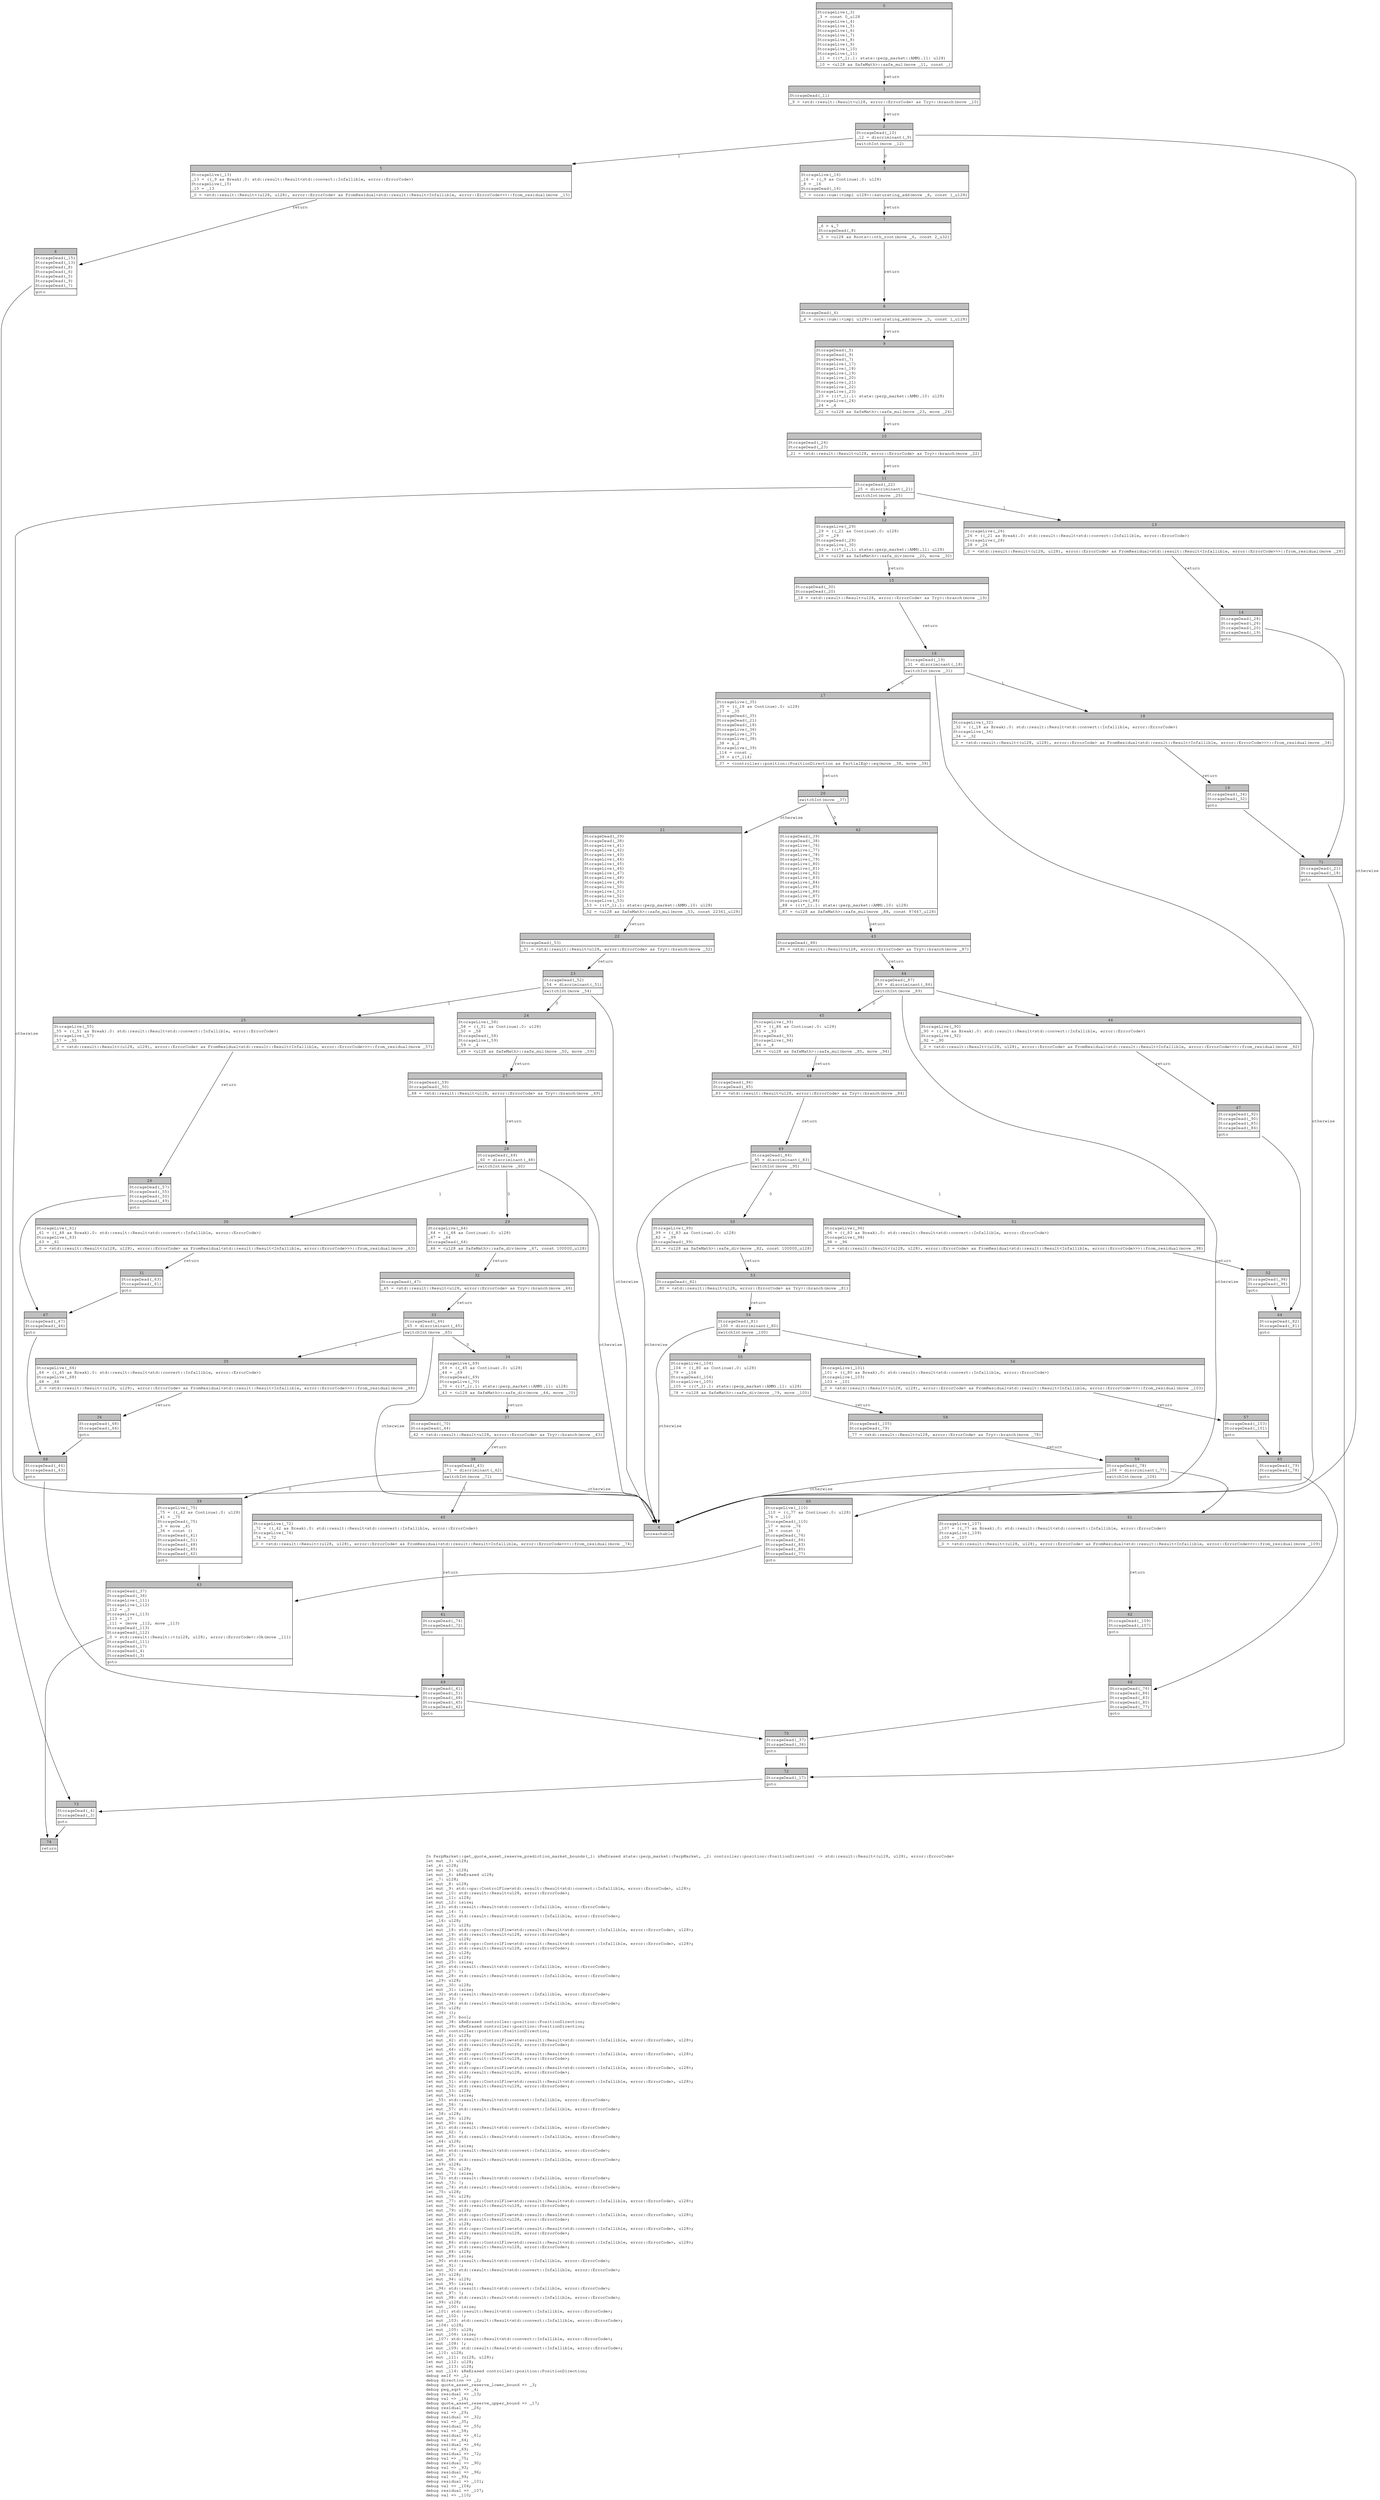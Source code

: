 digraph Mir_0_3808 {
    graph [fontname="Courier, monospace"];
    node [fontname="Courier, monospace"];
    edge [fontname="Courier, monospace"];
    label=<fn PerpMarket::get_quote_asset_reserve_prediction_market_bounds(_1: &amp;ReErased state::perp_market::PerpMarket, _2: controller::position::PositionDirection) -&gt; std::result::Result&lt;(u128, u128), error::ErrorCode&gt;<br align="left"/>let mut _3: u128;<br align="left"/>let _4: u128;<br align="left"/>let mut _5: u128;<br align="left"/>let mut _6: &amp;ReErased u128;<br align="left"/>let _7: u128;<br align="left"/>let mut _8: u128;<br align="left"/>let mut _9: std::ops::ControlFlow&lt;std::result::Result&lt;std::convert::Infallible, error::ErrorCode&gt;, u128&gt;;<br align="left"/>let mut _10: std::result::Result&lt;u128, error::ErrorCode&gt;;<br align="left"/>let mut _11: u128;<br align="left"/>let mut _12: isize;<br align="left"/>let _13: std::result::Result&lt;std::convert::Infallible, error::ErrorCode&gt;;<br align="left"/>let mut _14: !;<br align="left"/>let mut _15: std::result::Result&lt;std::convert::Infallible, error::ErrorCode&gt;;<br align="left"/>let _16: u128;<br align="left"/>let mut _17: u128;<br align="left"/>let mut _18: std::ops::ControlFlow&lt;std::result::Result&lt;std::convert::Infallible, error::ErrorCode&gt;, u128&gt;;<br align="left"/>let mut _19: std::result::Result&lt;u128, error::ErrorCode&gt;;<br align="left"/>let mut _20: u128;<br align="left"/>let mut _21: std::ops::ControlFlow&lt;std::result::Result&lt;std::convert::Infallible, error::ErrorCode&gt;, u128&gt;;<br align="left"/>let mut _22: std::result::Result&lt;u128, error::ErrorCode&gt;;<br align="left"/>let mut _23: u128;<br align="left"/>let mut _24: u128;<br align="left"/>let mut _25: isize;<br align="left"/>let _26: std::result::Result&lt;std::convert::Infallible, error::ErrorCode&gt;;<br align="left"/>let mut _27: !;<br align="left"/>let mut _28: std::result::Result&lt;std::convert::Infallible, error::ErrorCode&gt;;<br align="left"/>let _29: u128;<br align="left"/>let mut _30: u128;<br align="left"/>let mut _31: isize;<br align="left"/>let _32: std::result::Result&lt;std::convert::Infallible, error::ErrorCode&gt;;<br align="left"/>let mut _33: !;<br align="left"/>let mut _34: std::result::Result&lt;std::convert::Infallible, error::ErrorCode&gt;;<br align="left"/>let _35: u128;<br align="left"/>let _36: ();<br align="left"/>let mut _37: bool;<br align="left"/>let mut _38: &amp;ReErased controller::position::PositionDirection;<br align="left"/>let mut _39: &amp;ReErased controller::position::PositionDirection;<br align="left"/>let _40: controller::position::PositionDirection;<br align="left"/>let mut _41: u128;<br align="left"/>let mut _42: std::ops::ControlFlow&lt;std::result::Result&lt;std::convert::Infallible, error::ErrorCode&gt;, u128&gt;;<br align="left"/>let mut _43: std::result::Result&lt;u128, error::ErrorCode&gt;;<br align="left"/>let mut _44: u128;<br align="left"/>let mut _45: std::ops::ControlFlow&lt;std::result::Result&lt;std::convert::Infallible, error::ErrorCode&gt;, u128&gt;;<br align="left"/>let mut _46: std::result::Result&lt;u128, error::ErrorCode&gt;;<br align="left"/>let mut _47: u128;<br align="left"/>let mut _48: std::ops::ControlFlow&lt;std::result::Result&lt;std::convert::Infallible, error::ErrorCode&gt;, u128&gt;;<br align="left"/>let mut _49: std::result::Result&lt;u128, error::ErrorCode&gt;;<br align="left"/>let mut _50: u128;<br align="left"/>let mut _51: std::ops::ControlFlow&lt;std::result::Result&lt;std::convert::Infallible, error::ErrorCode&gt;, u128&gt;;<br align="left"/>let mut _52: std::result::Result&lt;u128, error::ErrorCode&gt;;<br align="left"/>let mut _53: u128;<br align="left"/>let mut _54: isize;<br align="left"/>let _55: std::result::Result&lt;std::convert::Infallible, error::ErrorCode&gt;;<br align="left"/>let mut _56: !;<br align="left"/>let mut _57: std::result::Result&lt;std::convert::Infallible, error::ErrorCode&gt;;<br align="left"/>let _58: u128;<br align="left"/>let mut _59: u128;<br align="left"/>let mut _60: isize;<br align="left"/>let _61: std::result::Result&lt;std::convert::Infallible, error::ErrorCode&gt;;<br align="left"/>let mut _62: !;<br align="left"/>let mut _63: std::result::Result&lt;std::convert::Infallible, error::ErrorCode&gt;;<br align="left"/>let _64: u128;<br align="left"/>let mut _65: isize;<br align="left"/>let _66: std::result::Result&lt;std::convert::Infallible, error::ErrorCode&gt;;<br align="left"/>let mut _67: !;<br align="left"/>let mut _68: std::result::Result&lt;std::convert::Infallible, error::ErrorCode&gt;;<br align="left"/>let _69: u128;<br align="left"/>let mut _70: u128;<br align="left"/>let mut _71: isize;<br align="left"/>let _72: std::result::Result&lt;std::convert::Infallible, error::ErrorCode&gt;;<br align="left"/>let mut _73: !;<br align="left"/>let mut _74: std::result::Result&lt;std::convert::Infallible, error::ErrorCode&gt;;<br align="left"/>let _75: u128;<br align="left"/>let mut _76: u128;<br align="left"/>let mut _77: std::ops::ControlFlow&lt;std::result::Result&lt;std::convert::Infallible, error::ErrorCode&gt;, u128&gt;;<br align="left"/>let mut _78: std::result::Result&lt;u128, error::ErrorCode&gt;;<br align="left"/>let mut _79: u128;<br align="left"/>let mut _80: std::ops::ControlFlow&lt;std::result::Result&lt;std::convert::Infallible, error::ErrorCode&gt;, u128&gt;;<br align="left"/>let mut _81: std::result::Result&lt;u128, error::ErrorCode&gt;;<br align="left"/>let mut _82: u128;<br align="left"/>let mut _83: std::ops::ControlFlow&lt;std::result::Result&lt;std::convert::Infallible, error::ErrorCode&gt;, u128&gt;;<br align="left"/>let mut _84: std::result::Result&lt;u128, error::ErrorCode&gt;;<br align="left"/>let mut _85: u128;<br align="left"/>let mut _86: std::ops::ControlFlow&lt;std::result::Result&lt;std::convert::Infallible, error::ErrorCode&gt;, u128&gt;;<br align="left"/>let mut _87: std::result::Result&lt;u128, error::ErrorCode&gt;;<br align="left"/>let mut _88: u128;<br align="left"/>let mut _89: isize;<br align="left"/>let _90: std::result::Result&lt;std::convert::Infallible, error::ErrorCode&gt;;<br align="left"/>let mut _91: !;<br align="left"/>let mut _92: std::result::Result&lt;std::convert::Infallible, error::ErrorCode&gt;;<br align="left"/>let _93: u128;<br align="left"/>let mut _94: u128;<br align="left"/>let mut _95: isize;<br align="left"/>let _96: std::result::Result&lt;std::convert::Infallible, error::ErrorCode&gt;;<br align="left"/>let mut _97: !;<br align="left"/>let mut _98: std::result::Result&lt;std::convert::Infallible, error::ErrorCode&gt;;<br align="left"/>let _99: u128;<br align="left"/>let mut _100: isize;<br align="left"/>let _101: std::result::Result&lt;std::convert::Infallible, error::ErrorCode&gt;;<br align="left"/>let mut _102: !;<br align="left"/>let mut _103: std::result::Result&lt;std::convert::Infallible, error::ErrorCode&gt;;<br align="left"/>let _104: u128;<br align="left"/>let mut _105: u128;<br align="left"/>let mut _106: isize;<br align="left"/>let _107: std::result::Result&lt;std::convert::Infallible, error::ErrorCode&gt;;<br align="left"/>let mut _108: !;<br align="left"/>let mut _109: std::result::Result&lt;std::convert::Infallible, error::ErrorCode&gt;;<br align="left"/>let _110: u128;<br align="left"/>let mut _111: (u128, u128);<br align="left"/>let mut _112: u128;<br align="left"/>let mut _113: u128;<br align="left"/>let mut _114: &amp;ReErased controller::position::PositionDirection;<br align="left"/>debug self =&gt; _1;<br align="left"/>debug direction =&gt; _2;<br align="left"/>debug quote_asset_reserve_lower_bound =&gt; _3;<br align="left"/>debug peg_sqrt =&gt; _4;<br align="left"/>debug residual =&gt; _13;<br align="left"/>debug val =&gt; _16;<br align="left"/>debug quote_asset_reserve_upper_bound =&gt; _17;<br align="left"/>debug residual =&gt; _26;<br align="left"/>debug val =&gt; _29;<br align="left"/>debug residual =&gt; _32;<br align="left"/>debug val =&gt; _35;<br align="left"/>debug residual =&gt; _55;<br align="left"/>debug val =&gt; _58;<br align="left"/>debug residual =&gt; _61;<br align="left"/>debug val =&gt; _64;<br align="left"/>debug residual =&gt; _66;<br align="left"/>debug val =&gt; _69;<br align="left"/>debug residual =&gt; _72;<br align="left"/>debug val =&gt; _75;<br align="left"/>debug residual =&gt; _90;<br align="left"/>debug val =&gt; _93;<br align="left"/>debug residual =&gt; _96;<br align="left"/>debug val =&gt; _99;<br align="left"/>debug residual =&gt; _101;<br align="left"/>debug val =&gt; _104;<br align="left"/>debug residual =&gt; _107;<br align="left"/>debug val =&gt; _110;<br align="left"/>>;
    bb0__0_3808 [shape="none", label=<<table border="0" cellborder="1" cellspacing="0"><tr><td bgcolor="gray" align="center" colspan="1">0</td></tr><tr><td align="left" balign="left">StorageLive(_3)<br/>_3 = const 0_u128<br/>StorageLive(_4)<br/>StorageLive(_5)<br/>StorageLive(_6)<br/>StorageLive(_7)<br/>StorageLive(_8)<br/>StorageLive(_9)<br/>StorageLive(_10)<br/>StorageLive(_11)<br/>_11 = (((*_1).1: state::perp_market::AMM).11: u128)<br/></td></tr><tr><td align="left">_10 = &lt;u128 as SafeMath&gt;::safe_mul(move _11, const _)</td></tr></table>>];
    bb1__0_3808 [shape="none", label=<<table border="0" cellborder="1" cellspacing="0"><tr><td bgcolor="gray" align="center" colspan="1">1</td></tr><tr><td align="left" balign="left">StorageDead(_11)<br/></td></tr><tr><td align="left">_9 = &lt;std::result::Result&lt;u128, error::ErrorCode&gt; as Try&gt;::branch(move _10)</td></tr></table>>];
    bb2__0_3808 [shape="none", label=<<table border="0" cellborder="1" cellspacing="0"><tr><td bgcolor="gray" align="center" colspan="1">2</td></tr><tr><td align="left" balign="left">StorageDead(_10)<br/>_12 = discriminant(_9)<br/></td></tr><tr><td align="left">switchInt(move _12)</td></tr></table>>];
    bb3__0_3808 [shape="none", label=<<table border="0" cellborder="1" cellspacing="0"><tr><td bgcolor="gray" align="center" colspan="1">3</td></tr><tr><td align="left" balign="left">StorageLive(_16)<br/>_16 = ((_9 as Continue).0: u128)<br/>_8 = _16<br/>StorageDead(_16)<br/></td></tr><tr><td align="left">_7 = core::num::&lt;impl u128&gt;::saturating_add(move _8, const 1_u128)</td></tr></table>>];
    bb4__0_3808 [shape="none", label=<<table border="0" cellborder="1" cellspacing="0"><tr><td bgcolor="gray" align="center" colspan="1">4</td></tr><tr><td align="left">unreachable</td></tr></table>>];
    bb5__0_3808 [shape="none", label=<<table border="0" cellborder="1" cellspacing="0"><tr><td bgcolor="gray" align="center" colspan="1">5</td></tr><tr><td align="left" balign="left">StorageLive(_13)<br/>_13 = ((_9 as Break).0: std::result::Result&lt;std::convert::Infallible, error::ErrorCode&gt;)<br/>StorageLive(_15)<br/>_15 = _13<br/></td></tr><tr><td align="left">_0 = &lt;std::result::Result&lt;(u128, u128), error::ErrorCode&gt; as FromResidual&lt;std::result::Result&lt;Infallible, error::ErrorCode&gt;&gt;&gt;::from_residual(move _15)</td></tr></table>>];
    bb6__0_3808 [shape="none", label=<<table border="0" cellborder="1" cellspacing="0"><tr><td bgcolor="gray" align="center" colspan="1">6</td></tr><tr><td align="left" balign="left">StorageDead(_15)<br/>StorageDead(_13)<br/>StorageDead(_8)<br/>StorageDead(_6)<br/>StorageDead(_5)<br/>StorageDead(_9)<br/>StorageDead(_7)<br/></td></tr><tr><td align="left">goto</td></tr></table>>];
    bb7__0_3808 [shape="none", label=<<table border="0" cellborder="1" cellspacing="0"><tr><td bgcolor="gray" align="center" colspan="1">7</td></tr><tr><td align="left" balign="left">_6 = &amp;_7<br/>StorageDead(_8)<br/></td></tr><tr><td align="left">_5 = &lt;u128 as Roots&gt;::nth_root(move _6, const 2_u32)</td></tr></table>>];
    bb8__0_3808 [shape="none", label=<<table border="0" cellborder="1" cellspacing="0"><tr><td bgcolor="gray" align="center" colspan="1">8</td></tr><tr><td align="left" balign="left">StorageDead(_6)<br/></td></tr><tr><td align="left">_4 = core::num::&lt;impl u128&gt;::saturating_add(move _5, const 1_u128)</td></tr></table>>];
    bb9__0_3808 [shape="none", label=<<table border="0" cellborder="1" cellspacing="0"><tr><td bgcolor="gray" align="center" colspan="1">9</td></tr><tr><td align="left" balign="left">StorageDead(_5)<br/>StorageDead(_9)<br/>StorageDead(_7)<br/>StorageLive(_17)<br/>StorageLive(_18)<br/>StorageLive(_19)<br/>StorageLive(_20)<br/>StorageLive(_21)<br/>StorageLive(_22)<br/>StorageLive(_23)<br/>_23 = (((*_1).1: state::perp_market::AMM).10: u128)<br/>StorageLive(_24)<br/>_24 = _4<br/></td></tr><tr><td align="left">_22 = &lt;u128 as SafeMath&gt;::safe_mul(move _23, move _24)</td></tr></table>>];
    bb10__0_3808 [shape="none", label=<<table border="0" cellborder="1" cellspacing="0"><tr><td bgcolor="gray" align="center" colspan="1">10</td></tr><tr><td align="left" balign="left">StorageDead(_24)<br/>StorageDead(_23)<br/></td></tr><tr><td align="left">_21 = &lt;std::result::Result&lt;u128, error::ErrorCode&gt; as Try&gt;::branch(move _22)</td></tr></table>>];
    bb11__0_3808 [shape="none", label=<<table border="0" cellborder="1" cellspacing="0"><tr><td bgcolor="gray" align="center" colspan="1">11</td></tr><tr><td align="left" balign="left">StorageDead(_22)<br/>_25 = discriminant(_21)<br/></td></tr><tr><td align="left">switchInt(move _25)</td></tr></table>>];
    bb12__0_3808 [shape="none", label=<<table border="0" cellborder="1" cellspacing="0"><tr><td bgcolor="gray" align="center" colspan="1">12</td></tr><tr><td align="left" balign="left">StorageLive(_29)<br/>_29 = ((_21 as Continue).0: u128)<br/>_20 = _29<br/>StorageDead(_29)<br/>StorageLive(_30)<br/>_30 = (((*_1).1: state::perp_market::AMM).11: u128)<br/></td></tr><tr><td align="left">_19 = &lt;u128 as SafeMath&gt;::safe_div(move _20, move _30)</td></tr></table>>];
    bb13__0_3808 [shape="none", label=<<table border="0" cellborder="1" cellspacing="0"><tr><td bgcolor="gray" align="center" colspan="1">13</td></tr><tr><td align="left" balign="left">StorageLive(_26)<br/>_26 = ((_21 as Break).0: std::result::Result&lt;std::convert::Infallible, error::ErrorCode&gt;)<br/>StorageLive(_28)<br/>_28 = _26<br/></td></tr><tr><td align="left">_0 = &lt;std::result::Result&lt;(u128, u128), error::ErrorCode&gt; as FromResidual&lt;std::result::Result&lt;Infallible, error::ErrorCode&gt;&gt;&gt;::from_residual(move _28)</td></tr></table>>];
    bb14__0_3808 [shape="none", label=<<table border="0" cellborder="1" cellspacing="0"><tr><td bgcolor="gray" align="center" colspan="1">14</td></tr><tr><td align="left" balign="left">StorageDead(_28)<br/>StorageDead(_26)<br/>StorageDead(_20)<br/>StorageDead(_19)<br/></td></tr><tr><td align="left">goto</td></tr></table>>];
    bb15__0_3808 [shape="none", label=<<table border="0" cellborder="1" cellspacing="0"><tr><td bgcolor="gray" align="center" colspan="1">15</td></tr><tr><td align="left" balign="left">StorageDead(_30)<br/>StorageDead(_20)<br/></td></tr><tr><td align="left">_18 = &lt;std::result::Result&lt;u128, error::ErrorCode&gt; as Try&gt;::branch(move _19)</td></tr></table>>];
    bb16__0_3808 [shape="none", label=<<table border="0" cellborder="1" cellspacing="0"><tr><td bgcolor="gray" align="center" colspan="1">16</td></tr><tr><td align="left" balign="left">StorageDead(_19)<br/>_31 = discriminant(_18)<br/></td></tr><tr><td align="left">switchInt(move _31)</td></tr></table>>];
    bb17__0_3808 [shape="none", label=<<table border="0" cellborder="1" cellspacing="0"><tr><td bgcolor="gray" align="center" colspan="1">17</td></tr><tr><td align="left" balign="left">StorageLive(_35)<br/>_35 = ((_18 as Continue).0: u128)<br/>_17 = _35<br/>StorageDead(_35)<br/>StorageDead(_21)<br/>StorageDead(_18)<br/>StorageLive(_36)<br/>StorageLive(_37)<br/>StorageLive(_38)<br/>_38 = &amp;_2<br/>StorageLive(_39)<br/>_114 = const _<br/>_39 = &amp;(*_114)<br/></td></tr><tr><td align="left">_37 = &lt;controller::position::PositionDirection as PartialEq&gt;::eq(move _38, move _39)</td></tr></table>>];
    bb18__0_3808 [shape="none", label=<<table border="0" cellborder="1" cellspacing="0"><tr><td bgcolor="gray" align="center" colspan="1">18</td></tr><tr><td align="left" balign="left">StorageLive(_32)<br/>_32 = ((_18 as Break).0: std::result::Result&lt;std::convert::Infallible, error::ErrorCode&gt;)<br/>StorageLive(_34)<br/>_34 = _32<br/></td></tr><tr><td align="left">_0 = &lt;std::result::Result&lt;(u128, u128), error::ErrorCode&gt; as FromResidual&lt;std::result::Result&lt;Infallible, error::ErrorCode&gt;&gt;&gt;::from_residual(move _34)</td></tr></table>>];
    bb19__0_3808 [shape="none", label=<<table border="0" cellborder="1" cellspacing="0"><tr><td bgcolor="gray" align="center" colspan="1">19</td></tr><tr><td align="left" balign="left">StorageDead(_34)<br/>StorageDead(_32)<br/></td></tr><tr><td align="left">goto</td></tr></table>>];
    bb20__0_3808 [shape="none", label=<<table border="0" cellborder="1" cellspacing="0"><tr><td bgcolor="gray" align="center" colspan="1">20</td></tr><tr><td align="left">switchInt(move _37)</td></tr></table>>];
    bb21__0_3808 [shape="none", label=<<table border="0" cellborder="1" cellspacing="0"><tr><td bgcolor="gray" align="center" colspan="1">21</td></tr><tr><td align="left" balign="left">StorageDead(_39)<br/>StorageDead(_38)<br/>StorageLive(_41)<br/>StorageLive(_42)<br/>StorageLive(_43)<br/>StorageLive(_44)<br/>StorageLive(_45)<br/>StorageLive(_46)<br/>StorageLive(_47)<br/>StorageLive(_48)<br/>StorageLive(_49)<br/>StorageLive(_50)<br/>StorageLive(_51)<br/>StorageLive(_52)<br/>StorageLive(_53)<br/>_53 = (((*_1).1: state::perp_market::AMM).10: u128)<br/></td></tr><tr><td align="left">_52 = &lt;u128 as SafeMath&gt;::safe_mul(move _53, const 22361_u128)</td></tr></table>>];
    bb22__0_3808 [shape="none", label=<<table border="0" cellborder="1" cellspacing="0"><tr><td bgcolor="gray" align="center" colspan="1">22</td></tr><tr><td align="left" balign="left">StorageDead(_53)<br/></td></tr><tr><td align="left">_51 = &lt;std::result::Result&lt;u128, error::ErrorCode&gt; as Try&gt;::branch(move _52)</td></tr></table>>];
    bb23__0_3808 [shape="none", label=<<table border="0" cellborder="1" cellspacing="0"><tr><td bgcolor="gray" align="center" colspan="1">23</td></tr><tr><td align="left" balign="left">StorageDead(_52)<br/>_54 = discriminant(_51)<br/></td></tr><tr><td align="left">switchInt(move _54)</td></tr></table>>];
    bb24__0_3808 [shape="none", label=<<table border="0" cellborder="1" cellspacing="0"><tr><td bgcolor="gray" align="center" colspan="1">24</td></tr><tr><td align="left" balign="left">StorageLive(_58)<br/>_58 = ((_51 as Continue).0: u128)<br/>_50 = _58<br/>StorageDead(_58)<br/>StorageLive(_59)<br/>_59 = _4<br/></td></tr><tr><td align="left">_49 = &lt;u128 as SafeMath&gt;::safe_mul(move _50, move _59)</td></tr></table>>];
    bb25__0_3808 [shape="none", label=<<table border="0" cellborder="1" cellspacing="0"><tr><td bgcolor="gray" align="center" colspan="1">25</td></tr><tr><td align="left" balign="left">StorageLive(_55)<br/>_55 = ((_51 as Break).0: std::result::Result&lt;std::convert::Infallible, error::ErrorCode&gt;)<br/>StorageLive(_57)<br/>_57 = _55<br/></td></tr><tr><td align="left">_0 = &lt;std::result::Result&lt;(u128, u128), error::ErrorCode&gt; as FromResidual&lt;std::result::Result&lt;Infallible, error::ErrorCode&gt;&gt;&gt;::from_residual(move _57)</td></tr></table>>];
    bb26__0_3808 [shape="none", label=<<table border="0" cellborder="1" cellspacing="0"><tr><td bgcolor="gray" align="center" colspan="1">26</td></tr><tr><td align="left" balign="left">StorageDead(_57)<br/>StorageDead(_55)<br/>StorageDead(_50)<br/>StorageDead(_49)<br/></td></tr><tr><td align="left">goto</td></tr></table>>];
    bb27__0_3808 [shape="none", label=<<table border="0" cellborder="1" cellspacing="0"><tr><td bgcolor="gray" align="center" colspan="1">27</td></tr><tr><td align="left" balign="left">StorageDead(_59)<br/>StorageDead(_50)<br/></td></tr><tr><td align="left">_48 = &lt;std::result::Result&lt;u128, error::ErrorCode&gt; as Try&gt;::branch(move _49)</td></tr></table>>];
    bb28__0_3808 [shape="none", label=<<table border="0" cellborder="1" cellspacing="0"><tr><td bgcolor="gray" align="center" colspan="1">28</td></tr><tr><td align="left" balign="left">StorageDead(_49)<br/>_60 = discriminant(_48)<br/></td></tr><tr><td align="left">switchInt(move _60)</td></tr></table>>];
    bb29__0_3808 [shape="none", label=<<table border="0" cellborder="1" cellspacing="0"><tr><td bgcolor="gray" align="center" colspan="1">29</td></tr><tr><td align="left" balign="left">StorageLive(_64)<br/>_64 = ((_48 as Continue).0: u128)<br/>_47 = _64<br/>StorageDead(_64)<br/></td></tr><tr><td align="left">_46 = &lt;u128 as SafeMath&gt;::safe_div(move _47, const 100000_u128)</td></tr></table>>];
    bb30__0_3808 [shape="none", label=<<table border="0" cellborder="1" cellspacing="0"><tr><td bgcolor="gray" align="center" colspan="1">30</td></tr><tr><td align="left" balign="left">StorageLive(_61)<br/>_61 = ((_48 as Break).0: std::result::Result&lt;std::convert::Infallible, error::ErrorCode&gt;)<br/>StorageLive(_63)<br/>_63 = _61<br/></td></tr><tr><td align="left">_0 = &lt;std::result::Result&lt;(u128, u128), error::ErrorCode&gt; as FromResidual&lt;std::result::Result&lt;Infallible, error::ErrorCode&gt;&gt;&gt;::from_residual(move _63)</td></tr></table>>];
    bb31__0_3808 [shape="none", label=<<table border="0" cellborder="1" cellspacing="0"><tr><td bgcolor="gray" align="center" colspan="1">31</td></tr><tr><td align="left" balign="left">StorageDead(_63)<br/>StorageDead(_61)<br/></td></tr><tr><td align="left">goto</td></tr></table>>];
    bb32__0_3808 [shape="none", label=<<table border="0" cellborder="1" cellspacing="0"><tr><td bgcolor="gray" align="center" colspan="1">32</td></tr><tr><td align="left" balign="left">StorageDead(_47)<br/></td></tr><tr><td align="left">_45 = &lt;std::result::Result&lt;u128, error::ErrorCode&gt; as Try&gt;::branch(move _46)</td></tr></table>>];
    bb33__0_3808 [shape="none", label=<<table border="0" cellborder="1" cellspacing="0"><tr><td bgcolor="gray" align="center" colspan="1">33</td></tr><tr><td align="left" balign="left">StorageDead(_46)<br/>_65 = discriminant(_45)<br/></td></tr><tr><td align="left">switchInt(move _65)</td></tr></table>>];
    bb34__0_3808 [shape="none", label=<<table border="0" cellborder="1" cellspacing="0"><tr><td bgcolor="gray" align="center" colspan="1">34</td></tr><tr><td align="left" balign="left">StorageLive(_69)<br/>_69 = ((_45 as Continue).0: u128)<br/>_44 = _69<br/>StorageDead(_69)<br/>StorageLive(_70)<br/>_70 = (((*_1).1: state::perp_market::AMM).11: u128)<br/></td></tr><tr><td align="left">_43 = &lt;u128 as SafeMath&gt;::safe_div(move _44, move _70)</td></tr></table>>];
    bb35__0_3808 [shape="none", label=<<table border="0" cellborder="1" cellspacing="0"><tr><td bgcolor="gray" align="center" colspan="1">35</td></tr><tr><td align="left" balign="left">StorageLive(_66)<br/>_66 = ((_45 as Break).0: std::result::Result&lt;std::convert::Infallible, error::ErrorCode&gt;)<br/>StorageLive(_68)<br/>_68 = _66<br/></td></tr><tr><td align="left">_0 = &lt;std::result::Result&lt;(u128, u128), error::ErrorCode&gt; as FromResidual&lt;std::result::Result&lt;Infallible, error::ErrorCode&gt;&gt;&gt;::from_residual(move _68)</td></tr></table>>];
    bb36__0_3808 [shape="none", label=<<table border="0" cellborder="1" cellspacing="0"><tr><td bgcolor="gray" align="center" colspan="1">36</td></tr><tr><td align="left" balign="left">StorageDead(_68)<br/>StorageDead(_66)<br/></td></tr><tr><td align="left">goto</td></tr></table>>];
    bb37__0_3808 [shape="none", label=<<table border="0" cellborder="1" cellspacing="0"><tr><td bgcolor="gray" align="center" colspan="1">37</td></tr><tr><td align="left" balign="left">StorageDead(_70)<br/>StorageDead(_44)<br/></td></tr><tr><td align="left">_42 = &lt;std::result::Result&lt;u128, error::ErrorCode&gt; as Try&gt;::branch(move _43)</td></tr></table>>];
    bb38__0_3808 [shape="none", label=<<table border="0" cellborder="1" cellspacing="0"><tr><td bgcolor="gray" align="center" colspan="1">38</td></tr><tr><td align="left" balign="left">StorageDead(_43)<br/>_71 = discriminant(_42)<br/></td></tr><tr><td align="left">switchInt(move _71)</td></tr></table>>];
    bb39__0_3808 [shape="none", label=<<table border="0" cellborder="1" cellspacing="0"><tr><td bgcolor="gray" align="center" colspan="1">39</td></tr><tr><td align="left" balign="left">StorageLive(_75)<br/>_75 = ((_42 as Continue).0: u128)<br/>_41 = _75<br/>StorageDead(_75)<br/>_3 = move _41<br/>_36 = const ()<br/>StorageDead(_41)<br/>StorageDead(_51)<br/>StorageDead(_48)<br/>StorageDead(_45)<br/>StorageDead(_42)<br/></td></tr><tr><td align="left">goto</td></tr></table>>];
    bb40__0_3808 [shape="none", label=<<table border="0" cellborder="1" cellspacing="0"><tr><td bgcolor="gray" align="center" colspan="1">40</td></tr><tr><td align="left" balign="left">StorageLive(_72)<br/>_72 = ((_42 as Break).0: std::result::Result&lt;std::convert::Infallible, error::ErrorCode&gt;)<br/>StorageLive(_74)<br/>_74 = _72<br/></td></tr><tr><td align="left">_0 = &lt;std::result::Result&lt;(u128, u128), error::ErrorCode&gt; as FromResidual&lt;std::result::Result&lt;Infallible, error::ErrorCode&gt;&gt;&gt;::from_residual(move _74)</td></tr></table>>];
    bb41__0_3808 [shape="none", label=<<table border="0" cellborder="1" cellspacing="0"><tr><td bgcolor="gray" align="center" colspan="1">41</td></tr><tr><td align="left" balign="left">StorageDead(_74)<br/>StorageDead(_72)<br/></td></tr><tr><td align="left">goto</td></tr></table>>];
    bb42__0_3808 [shape="none", label=<<table border="0" cellborder="1" cellspacing="0"><tr><td bgcolor="gray" align="center" colspan="1">42</td></tr><tr><td align="left" balign="left">StorageDead(_39)<br/>StorageDead(_38)<br/>StorageLive(_76)<br/>StorageLive(_77)<br/>StorageLive(_78)<br/>StorageLive(_79)<br/>StorageLive(_80)<br/>StorageLive(_81)<br/>StorageLive(_82)<br/>StorageLive(_83)<br/>StorageLive(_84)<br/>StorageLive(_85)<br/>StorageLive(_86)<br/>StorageLive(_87)<br/>StorageLive(_88)<br/>_88 = (((*_1).1: state::perp_market::AMM).10: u128)<br/></td></tr><tr><td align="left">_87 = &lt;u128 as SafeMath&gt;::safe_mul(move _88, const 97467_u128)</td></tr></table>>];
    bb43__0_3808 [shape="none", label=<<table border="0" cellborder="1" cellspacing="0"><tr><td bgcolor="gray" align="center" colspan="1">43</td></tr><tr><td align="left" balign="left">StorageDead(_88)<br/></td></tr><tr><td align="left">_86 = &lt;std::result::Result&lt;u128, error::ErrorCode&gt; as Try&gt;::branch(move _87)</td></tr></table>>];
    bb44__0_3808 [shape="none", label=<<table border="0" cellborder="1" cellspacing="0"><tr><td bgcolor="gray" align="center" colspan="1">44</td></tr><tr><td align="left" balign="left">StorageDead(_87)<br/>_89 = discriminant(_86)<br/></td></tr><tr><td align="left">switchInt(move _89)</td></tr></table>>];
    bb45__0_3808 [shape="none", label=<<table border="0" cellborder="1" cellspacing="0"><tr><td bgcolor="gray" align="center" colspan="1">45</td></tr><tr><td align="left" balign="left">StorageLive(_93)<br/>_93 = ((_86 as Continue).0: u128)<br/>_85 = _93<br/>StorageDead(_93)<br/>StorageLive(_94)<br/>_94 = _4<br/></td></tr><tr><td align="left">_84 = &lt;u128 as SafeMath&gt;::safe_mul(move _85, move _94)</td></tr></table>>];
    bb46__0_3808 [shape="none", label=<<table border="0" cellborder="1" cellspacing="0"><tr><td bgcolor="gray" align="center" colspan="1">46</td></tr><tr><td align="left" balign="left">StorageLive(_90)<br/>_90 = ((_86 as Break).0: std::result::Result&lt;std::convert::Infallible, error::ErrorCode&gt;)<br/>StorageLive(_92)<br/>_92 = _90<br/></td></tr><tr><td align="left">_0 = &lt;std::result::Result&lt;(u128, u128), error::ErrorCode&gt; as FromResidual&lt;std::result::Result&lt;Infallible, error::ErrorCode&gt;&gt;&gt;::from_residual(move _92)</td></tr></table>>];
    bb47__0_3808 [shape="none", label=<<table border="0" cellborder="1" cellspacing="0"><tr><td bgcolor="gray" align="center" colspan="1">47</td></tr><tr><td align="left" balign="left">StorageDead(_92)<br/>StorageDead(_90)<br/>StorageDead(_85)<br/>StorageDead(_84)<br/></td></tr><tr><td align="left">goto</td></tr></table>>];
    bb48__0_3808 [shape="none", label=<<table border="0" cellborder="1" cellspacing="0"><tr><td bgcolor="gray" align="center" colspan="1">48</td></tr><tr><td align="left" balign="left">StorageDead(_94)<br/>StorageDead(_85)<br/></td></tr><tr><td align="left">_83 = &lt;std::result::Result&lt;u128, error::ErrorCode&gt; as Try&gt;::branch(move _84)</td></tr></table>>];
    bb49__0_3808 [shape="none", label=<<table border="0" cellborder="1" cellspacing="0"><tr><td bgcolor="gray" align="center" colspan="1">49</td></tr><tr><td align="left" balign="left">StorageDead(_84)<br/>_95 = discriminant(_83)<br/></td></tr><tr><td align="left">switchInt(move _95)</td></tr></table>>];
    bb50__0_3808 [shape="none", label=<<table border="0" cellborder="1" cellspacing="0"><tr><td bgcolor="gray" align="center" colspan="1">50</td></tr><tr><td align="left" balign="left">StorageLive(_99)<br/>_99 = ((_83 as Continue).0: u128)<br/>_82 = _99<br/>StorageDead(_99)<br/></td></tr><tr><td align="left">_81 = &lt;u128 as SafeMath&gt;::safe_div(move _82, const 100000_u128)</td></tr></table>>];
    bb51__0_3808 [shape="none", label=<<table border="0" cellborder="1" cellspacing="0"><tr><td bgcolor="gray" align="center" colspan="1">51</td></tr><tr><td align="left" balign="left">StorageLive(_96)<br/>_96 = ((_83 as Break).0: std::result::Result&lt;std::convert::Infallible, error::ErrorCode&gt;)<br/>StorageLive(_98)<br/>_98 = _96<br/></td></tr><tr><td align="left">_0 = &lt;std::result::Result&lt;(u128, u128), error::ErrorCode&gt; as FromResidual&lt;std::result::Result&lt;Infallible, error::ErrorCode&gt;&gt;&gt;::from_residual(move _98)</td></tr></table>>];
    bb52__0_3808 [shape="none", label=<<table border="0" cellborder="1" cellspacing="0"><tr><td bgcolor="gray" align="center" colspan="1">52</td></tr><tr><td align="left" balign="left">StorageDead(_98)<br/>StorageDead(_96)<br/></td></tr><tr><td align="left">goto</td></tr></table>>];
    bb53__0_3808 [shape="none", label=<<table border="0" cellborder="1" cellspacing="0"><tr><td bgcolor="gray" align="center" colspan="1">53</td></tr><tr><td align="left" balign="left">StorageDead(_82)<br/></td></tr><tr><td align="left">_80 = &lt;std::result::Result&lt;u128, error::ErrorCode&gt; as Try&gt;::branch(move _81)</td></tr></table>>];
    bb54__0_3808 [shape="none", label=<<table border="0" cellborder="1" cellspacing="0"><tr><td bgcolor="gray" align="center" colspan="1">54</td></tr><tr><td align="left" balign="left">StorageDead(_81)<br/>_100 = discriminant(_80)<br/></td></tr><tr><td align="left">switchInt(move _100)</td></tr></table>>];
    bb55__0_3808 [shape="none", label=<<table border="0" cellborder="1" cellspacing="0"><tr><td bgcolor="gray" align="center" colspan="1">55</td></tr><tr><td align="left" balign="left">StorageLive(_104)<br/>_104 = ((_80 as Continue).0: u128)<br/>_79 = _104<br/>StorageDead(_104)<br/>StorageLive(_105)<br/>_105 = (((*_1).1: state::perp_market::AMM).11: u128)<br/></td></tr><tr><td align="left">_78 = &lt;u128 as SafeMath&gt;::safe_div(move _79, move _105)</td></tr></table>>];
    bb56__0_3808 [shape="none", label=<<table border="0" cellborder="1" cellspacing="0"><tr><td bgcolor="gray" align="center" colspan="1">56</td></tr><tr><td align="left" balign="left">StorageLive(_101)<br/>_101 = ((_80 as Break).0: std::result::Result&lt;std::convert::Infallible, error::ErrorCode&gt;)<br/>StorageLive(_103)<br/>_103 = _101<br/></td></tr><tr><td align="left">_0 = &lt;std::result::Result&lt;(u128, u128), error::ErrorCode&gt; as FromResidual&lt;std::result::Result&lt;Infallible, error::ErrorCode&gt;&gt;&gt;::from_residual(move _103)</td></tr></table>>];
    bb57__0_3808 [shape="none", label=<<table border="0" cellborder="1" cellspacing="0"><tr><td bgcolor="gray" align="center" colspan="1">57</td></tr><tr><td align="left" balign="left">StorageDead(_103)<br/>StorageDead(_101)<br/></td></tr><tr><td align="left">goto</td></tr></table>>];
    bb58__0_3808 [shape="none", label=<<table border="0" cellborder="1" cellspacing="0"><tr><td bgcolor="gray" align="center" colspan="1">58</td></tr><tr><td align="left" balign="left">StorageDead(_105)<br/>StorageDead(_79)<br/></td></tr><tr><td align="left">_77 = &lt;std::result::Result&lt;u128, error::ErrorCode&gt; as Try&gt;::branch(move _78)</td></tr></table>>];
    bb59__0_3808 [shape="none", label=<<table border="0" cellborder="1" cellspacing="0"><tr><td bgcolor="gray" align="center" colspan="1">59</td></tr><tr><td align="left" balign="left">StorageDead(_78)<br/>_106 = discriminant(_77)<br/></td></tr><tr><td align="left">switchInt(move _106)</td></tr></table>>];
    bb60__0_3808 [shape="none", label=<<table border="0" cellborder="1" cellspacing="0"><tr><td bgcolor="gray" align="center" colspan="1">60</td></tr><tr><td align="left" balign="left">StorageLive(_110)<br/>_110 = ((_77 as Continue).0: u128)<br/>_76 = _110<br/>StorageDead(_110)<br/>_17 = move _76<br/>_36 = const ()<br/>StorageDead(_76)<br/>StorageDead(_86)<br/>StorageDead(_83)<br/>StorageDead(_80)<br/>StorageDead(_77)<br/></td></tr><tr><td align="left">goto</td></tr></table>>];
    bb61__0_3808 [shape="none", label=<<table border="0" cellborder="1" cellspacing="0"><tr><td bgcolor="gray" align="center" colspan="1">61</td></tr><tr><td align="left" balign="left">StorageLive(_107)<br/>_107 = ((_77 as Break).0: std::result::Result&lt;std::convert::Infallible, error::ErrorCode&gt;)<br/>StorageLive(_109)<br/>_109 = _107<br/></td></tr><tr><td align="left">_0 = &lt;std::result::Result&lt;(u128, u128), error::ErrorCode&gt; as FromResidual&lt;std::result::Result&lt;Infallible, error::ErrorCode&gt;&gt;&gt;::from_residual(move _109)</td></tr></table>>];
    bb62__0_3808 [shape="none", label=<<table border="0" cellborder="1" cellspacing="0"><tr><td bgcolor="gray" align="center" colspan="1">62</td></tr><tr><td align="left" balign="left">StorageDead(_109)<br/>StorageDead(_107)<br/></td></tr><tr><td align="left">goto</td></tr></table>>];
    bb63__0_3808 [shape="none", label=<<table border="0" cellborder="1" cellspacing="0"><tr><td bgcolor="gray" align="center" colspan="1">63</td></tr><tr><td align="left" balign="left">StorageDead(_37)<br/>StorageDead(_36)<br/>StorageLive(_111)<br/>StorageLive(_112)<br/>_112 = _3<br/>StorageLive(_113)<br/>_113 = _17<br/>_111 = (move _112, move _113)<br/>StorageDead(_113)<br/>StorageDead(_112)<br/>_0 = std::result::Result::&lt;(u128, u128), error::ErrorCode&gt;::Ok(move _111)<br/>StorageDead(_111)<br/>StorageDead(_17)<br/>StorageDead(_4)<br/>StorageDead(_3)<br/></td></tr><tr><td align="left">goto</td></tr></table>>];
    bb64__0_3808 [shape="none", label=<<table border="0" cellborder="1" cellspacing="0"><tr><td bgcolor="gray" align="center" colspan="1">64</td></tr><tr><td align="left" balign="left">StorageDead(_82)<br/>StorageDead(_81)<br/></td></tr><tr><td align="left">goto</td></tr></table>>];
    bb65__0_3808 [shape="none", label=<<table border="0" cellborder="1" cellspacing="0"><tr><td bgcolor="gray" align="center" colspan="1">65</td></tr><tr><td align="left" balign="left">StorageDead(_79)<br/>StorageDead(_78)<br/></td></tr><tr><td align="left">goto</td></tr></table>>];
    bb66__0_3808 [shape="none", label=<<table border="0" cellborder="1" cellspacing="0"><tr><td bgcolor="gray" align="center" colspan="1">66</td></tr><tr><td align="left" balign="left">StorageDead(_76)<br/>StorageDead(_86)<br/>StorageDead(_83)<br/>StorageDead(_80)<br/>StorageDead(_77)<br/></td></tr><tr><td align="left">goto</td></tr></table>>];
    bb67__0_3808 [shape="none", label=<<table border="0" cellborder="1" cellspacing="0"><tr><td bgcolor="gray" align="center" colspan="1">67</td></tr><tr><td align="left" balign="left">StorageDead(_47)<br/>StorageDead(_46)<br/></td></tr><tr><td align="left">goto</td></tr></table>>];
    bb68__0_3808 [shape="none", label=<<table border="0" cellborder="1" cellspacing="0"><tr><td bgcolor="gray" align="center" colspan="1">68</td></tr><tr><td align="left" balign="left">StorageDead(_44)<br/>StorageDead(_43)<br/></td></tr><tr><td align="left">goto</td></tr></table>>];
    bb69__0_3808 [shape="none", label=<<table border="0" cellborder="1" cellspacing="0"><tr><td bgcolor="gray" align="center" colspan="1">69</td></tr><tr><td align="left" balign="left">StorageDead(_41)<br/>StorageDead(_51)<br/>StorageDead(_48)<br/>StorageDead(_45)<br/>StorageDead(_42)<br/></td></tr><tr><td align="left">goto</td></tr></table>>];
    bb70__0_3808 [shape="none", label=<<table border="0" cellborder="1" cellspacing="0"><tr><td bgcolor="gray" align="center" colspan="1">70</td></tr><tr><td align="left" balign="left">StorageDead(_37)<br/>StorageDead(_36)<br/></td></tr><tr><td align="left">goto</td></tr></table>>];
    bb71__0_3808 [shape="none", label=<<table border="0" cellborder="1" cellspacing="0"><tr><td bgcolor="gray" align="center" colspan="1">71</td></tr><tr><td align="left" balign="left">StorageDead(_21)<br/>StorageDead(_18)<br/></td></tr><tr><td align="left">goto</td></tr></table>>];
    bb72__0_3808 [shape="none", label=<<table border="0" cellborder="1" cellspacing="0"><tr><td bgcolor="gray" align="center" colspan="1">72</td></tr><tr><td align="left" balign="left">StorageDead(_17)<br/></td></tr><tr><td align="left">goto</td></tr></table>>];
    bb73__0_3808 [shape="none", label=<<table border="0" cellborder="1" cellspacing="0"><tr><td bgcolor="gray" align="center" colspan="1">73</td></tr><tr><td align="left" balign="left">StorageDead(_4)<br/>StorageDead(_3)<br/></td></tr><tr><td align="left">goto</td></tr></table>>];
    bb74__0_3808 [shape="none", label=<<table border="0" cellborder="1" cellspacing="0"><tr><td bgcolor="gray" align="center" colspan="1">74</td></tr><tr><td align="left">return</td></tr></table>>];
    bb0__0_3808 -> bb1__0_3808 [label="return"];
    bb1__0_3808 -> bb2__0_3808 [label="return"];
    bb2__0_3808 -> bb3__0_3808 [label="0"];
    bb2__0_3808 -> bb5__0_3808 [label="1"];
    bb2__0_3808 -> bb4__0_3808 [label="otherwise"];
    bb3__0_3808 -> bb7__0_3808 [label="return"];
    bb5__0_3808 -> bb6__0_3808 [label="return"];
    bb6__0_3808 -> bb73__0_3808 [label=""];
    bb7__0_3808 -> bb8__0_3808 [label="return"];
    bb8__0_3808 -> bb9__0_3808 [label="return"];
    bb9__0_3808 -> bb10__0_3808 [label="return"];
    bb10__0_3808 -> bb11__0_3808 [label="return"];
    bb11__0_3808 -> bb12__0_3808 [label="0"];
    bb11__0_3808 -> bb13__0_3808 [label="1"];
    bb11__0_3808 -> bb4__0_3808 [label="otherwise"];
    bb12__0_3808 -> bb15__0_3808 [label="return"];
    bb13__0_3808 -> bb14__0_3808 [label="return"];
    bb14__0_3808 -> bb71__0_3808 [label=""];
    bb15__0_3808 -> bb16__0_3808 [label="return"];
    bb16__0_3808 -> bb17__0_3808 [label="0"];
    bb16__0_3808 -> bb18__0_3808 [label="1"];
    bb16__0_3808 -> bb4__0_3808 [label="otherwise"];
    bb17__0_3808 -> bb20__0_3808 [label="return"];
    bb18__0_3808 -> bb19__0_3808 [label="return"];
    bb19__0_3808 -> bb71__0_3808 [label=""];
    bb20__0_3808 -> bb42__0_3808 [label="0"];
    bb20__0_3808 -> bb21__0_3808 [label="otherwise"];
    bb21__0_3808 -> bb22__0_3808 [label="return"];
    bb22__0_3808 -> bb23__0_3808 [label="return"];
    bb23__0_3808 -> bb24__0_3808 [label="0"];
    bb23__0_3808 -> bb25__0_3808 [label="1"];
    bb23__0_3808 -> bb4__0_3808 [label="otherwise"];
    bb24__0_3808 -> bb27__0_3808 [label="return"];
    bb25__0_3808 -> bb26__0_3808 [label="return"];
    bb26__0_3808 -> bb67__0_3808 [label=""];
    bb27__0_3808 -> bb28__0_3808 [label="return"];
    bb28__0_3808 -> bb29__0_3808 [label="0"];
    bb28__0_3808 -> bb30__0_3808 [label="1"];
    bb28__0_3808 -> bb4__0_3808 [label="otherwise"];
    bb29__0_3808 -> bb32__0_3808 [label="return"];
    bb30__0_3808 -> bb31__0_3808 [label="return"];
    bb31__0_3808 -> bb67__0_3808 [label=""];
    bb32__0_3808 -> bb33__0_3808 [label="return"];
    bb33__0_3808 -> bb34__0_3808 [label="0"];
    bb33__0_3808 -> bb35__0_3808 [label="1"];
    bb33__0_3808 -> bb4__0_3808 [label="otherwise"];
    bb34__0_3808 -> bb37__0_3808 [label="return"];
    bb35__0_3808 -> bb36__0_3808 [label="return"];
    bb36__0_3808 -> bb68__0_3808 [label=""];
    bb37__0_3808 -> bb38__0_3808 [label="return"];
    bb38__0_3808 -> bb39__0_3808 [label="0"];
    bb38__0_3808 -> bb40__0_3808 [label="1"];
    bb38__0_3808 -> bb4__0_3808 [label="otherwise"];
    bb39__0_3808 -> bb63__0_3808 [label=""];
    bb40__0_3808 -> bb41__0_3808 [label="return"];
    bb41__0_3808 -> bb69__0_3808 [label=""];
    bb42__0_3808 -> bb43__0_3808 [label="return"];
    bb43__0_3808 -> bb44__0_3808 [label="return"];
    bb44__0_3808 -> bb45__0_3808 [label="0"];
    bb44__0_3808 -> bb46__0_3808 [label="1"];
    bb44__0_3808 -> bb4__0_3808 [label="otherwise"];
    bb45__0_3808 -> bb48__0_3808 [label="return"];
    bb46__0_3808 -> bb47__0_3808 [label="return"];
    bb47__0_3808 -> bb64__0_3808 [label=""];
    bb48__0_3808 -> bb49__0_3808 [label="return"];
    bb49__0_3808 -> bb50__0_3808 [label="0"];
    bb49__0_3808 -> bb51__0_3808 [label="1"];
    bb49__0_3808 -> bb4__0_3808 [label="otherwise"];
    bb50__0_3808 -> bb53__0_3808 [label="return"];
    bb51__0_3808 -> bb52__0_3808 [label="return"];
    bb52__0_3808 -> bb64__0_3808 [label=""];
    bb53__0_3808 -> bb54__0_3808 [label="return"];
    bb54__0_3808 -> bb55__0_3808 [label="0"];
    bb54__0_3808 -> bb56__0_3808 [label="1"];
    bb54__0_3808 -> bb4__0_3808 [label="otherwise"];
    bb55__0_3808 -> bb58__0_3808 [label="return"];
    bb56__0_3808 -> bb57__0_3808 [label="return"];
    bb57__0_3808 -> bb65__0_3808 [label=""];
    bb58__0_3808 -> bb59__0_3808 [label="return"];
    bb59__0_3808 -> bb60__0_3808 [label="0"];
    bb59__0_3808 -> bb61__0_3808 [label="1"];
    bb59__0_3808 -> bb4__0_3808 [label="otherwise"];
    bb60__0_3808 -> bb63__0_3808 [label=""];
    bb61__0_3808 -> bb62__0_3808 [label="return"];
    bb62__0_3808 -> bb66__0_3808 [label=""];
    bb63__0_3808 -> bb74__0_3808 [label=""];
    bb64__0_3808 -> bb65__0_3808 [label=""];
    bb65__0_3808 -> bb66__0_3808 [label=""];
    bb66__0_3808 -> bb70__0_3808 [label=""];
    bb67__0_3808 -> bb68__0_3808 [label=""];
    bb68__0_3808 -> bb69__0_3808 [label=""];
    bb69__0_3808 -> bb70__0_3808 [label=""];
    bb70__0_3808 -> bb72__0_3808 [label=""];
    bb71__0_3808 -> bb72__0_3808 [label=""];
    bb72__0_3808 -> bb73__0_3808 [label=""];
    bb73__0_3808 -> bb74__0_3808 [label=""];
}
